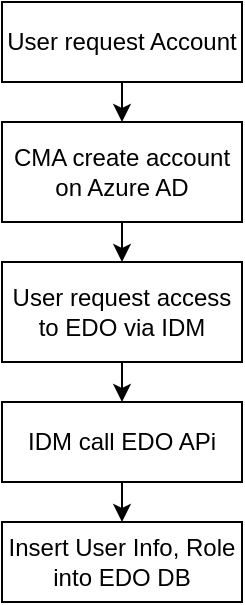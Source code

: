 <mxfile version="21.7.5" type="github">
  <diagram name="Page-1" id="rUWjcA-PpT1symxy1BF-">
    <mxGraphModel dx="1050" dy="534" grid="1" gridSize="10" guides="1" tooltips="1" connect="1" arrows="1" fold="1" page="1" pageScale="1" pageWidth="850" pageHeight="1100" math="0" shadow="0">
      <root>
        <mxCell id="0" />
        <mxCell id="1" parent="0" />
        <mxCell id="TuZeZfJPCFreEOk0Osoz-6" style="edgeStyle=orthogonalEdgeStyle;rounded=0;orthogonalLoop=1;jettySize=auto;html=1;exitX=0.5;exitY=1;exitDx=0;exitDy=0;entryX=0.5;entryY=0;entryDx=0;entryDy=0;" edge="1" parent="1" source="TuZeZfJPCFreEOk0Osoz-1" target="TuZeZfJPCFreEOk0Osoz-3">
          <mxGeometry relative="1" as="geometry" />
        </mxCell>
        <mxCell id="TuZeZfJPCFreEOk0Osoz-1" value="User request Account" style="rounded=0;whiteSpace=wrap;html=1;" vertex="1" parent="1">
          <mxGeometry x="320" width="120" height="40" as="geometry" />
        </mxCell>
        <mxCell id="TuZeZfJPCFreEOk0Osoz-8" style="edgeStyle=orthogonalEdgeStyle;rounded=0;orthogonalLoop=1;jettySize=auto;html=1;exitX=0.5;exitY=1;exitDx=0;exitDy=0;entryX=0.5;entryY=0;entryDx=0;entryDy=0;" edge="1" parent="1" source="TuZeZfJPCFreEOk0Osoz-3" target="TuZeZfJPCFreEOk0Osoz-7">
          <mxGeometry relative="1" as="geometry" />
        </mxCell>
        <mxCell id="TuZeZfJPCFreEOk0Osoz-3" value="CMA create account on Azure AD" style="rounded=0;whiteSpace=wrap;html=1;" vertex="1" parent="1">
          <mxGeometry x="320" y="60" width="120" height="50" as="geometry" />
        </mxCell>
        <mxCell id="TuZeZfJPCFreEOk0Osoz-10" style="edgeStyle=orthogonalEdgeStyle;rounded=0;orthogonalLoop=1;jettySize=auto;html=1;exitX=0.5;exitY=1;exitDx=0;exitDy=0;entryX=0.5;entryY=0;entryDx=0;entryDy=0;" edge="1" parent="1" source="TuZeZfJPCFreEOk0Osoz-7" target="TuZeZfJPCFreEOk0Osoz-9">
          <mxGeometry relative="1" as="geometry" />
        </mxCell>
        <mxCell id="TuZeZfJPCFreEOk0Osoz-7" value="User request access to EDO via IDM" style="rounded=0;whiteSpace=wrap;html=1;" vertex="1" parent="1">
          <mxGeometry x="320" y="130" width="120" height="50" as="geometry" />
        </mxCell>
        <mxCell id="TuZeZfJPCFreEOk0Osoz-13" style="edgeStyle=orthogonalEdgeStyle;rounded=0;orthogonalLoop=1;jettySize=auto;html=1;exitX=0.5;exitY=1;exitDx=0;exitDy=0;entryX=0.5;entryY=0;entryDx=0;entryDy=0;" edge="1" parent="1" source="TuZeZfJPCFreEOk0Osoz-9" target="TuZeZfJPCFreEOk0Osoz-11">
          <mxGeometry relative="1" as="geometry" />
        </mxCell>
        <mxCell id="TuZeZfJPCFreEOk0Osoz-9" value="IDM call EDO APi" style="rounded=0;whiteSpace=wrap;html=1;" vertex="1" parent="1">
          <mxGeometry x="320" y="200" width="120" height="40" as="geometry" />
        </mxCell>
        <mxCell id="TuZeZfJPCFreEOk0Osoz-11" value="Insert User Info, Role into EDO DB" style="rounded=0;whiteSpace=wrap;html=1;" vertex="1" parent="1">
          <mxGeometry x="320" y="260" width="120" height="40" as="geometry" />
        </mxCell>
      </root>
    </mxGraphModel>
  </diagram>
</mxfile>
